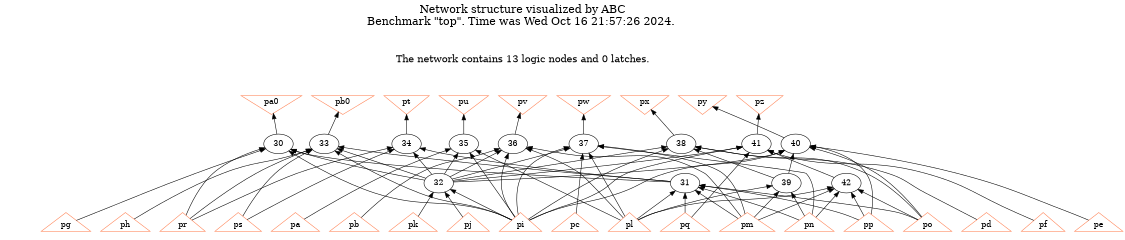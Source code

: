 # Network structure generated by ABC

digraph network {
size = "7.5,10";
center = true;
edge [dir = back];

{
  node [shape = plaintext];
  edge [style = invis];
  LevelTitle1 [label=""];
  LevelTitle2 [label=""];
  Level3 [label = ""];
  Level2 [label = ""];
  Level1 [label = ""];
  Level0 [label = ""];
  LevelTitle1 ->  LevelTitle2 ->  Level3 ->  Level2 ->  Level1 ->  Level0;
}

{
  rank = same;
  LevelTitle1;
  title1 [shape=plaintext,
          fontsize=20,
          fontname = "Times-Roman",
          label="Network structure visualized by ABC\nBenchmark \"top\". Time was Wed Oct 16 21:57:26 2024. "
         ];
}

{
  rank = same;
  LevelTitle2;
  title2 [shape=plaintext,
          fontsize=18,
          fontname = "Times-Roman",
          label="The network contains 13 logic nodes and 0 latches.\n"
         ];
}

{
  rank = same;
  Level3;
  Node20 [label = "pa0", shape = invtriangle, color = coral, fillcolor = coral];
  Node21 [label = "pb0", shape = invtriangle, color = coral, fillcolor = coral];
  Node22 [label = "pt", shape = invtriangle, color = coral, fillcolor = coral];
  Node23 [label = "pu", shape = invtriangle, color = coral, fillcolor = coral];
  Node24 [label = "pv", shape = invtriangle, color = coral, fillcolor = coral];
  Node25 [label = "pw", shape = invtriangle, color = coral, fillcolor = coral];
  Node26 [label = "px", shape = invtriangle, color = coral, fillcolor = coral];
  Node27 [label = "py", shape = invtriangle, color = coral, fillcolor = coral];
  Node28 [label = "pz", shape = invtriangle, color = coral, fillcolor = coral];
}

{
  rank = same;
  Level2;
  Node30 [label = "30\n", shape = ellipse];
  Node33 [label = "33\n", shape = ellipse];
  Node34 [label = "34\n", shape = ellipse];
  Node35 [label = "35\n", shape = ellipse];
  Node36 [label = "36\n", shape = ellipse];
  Node37 [label = "37\n", shape = ellipse];
  Node38 [label = "38\n", shape = ellipse];
  Node40 [label = "40\n", shape = ellipse];
  Node41 [label = "41\n", shape = ellipse];
}

{
  rank = same;
  Level1;
  Node31 [label = "31\n", shape = ellipse];
  Node32 [label = "32\n", shape = ellipse];
  Node39 [label = "39\n", shape = ellipse];
  Node42 [label = "42\n", shape = ellipse];
}

{
  rank = same;
  Level0;
  Node1 [label = "pp", shape = triangle, color = coral, fillcolor = coral];
  Node2 [label = "pq", shape = triangle, color = coral, fillcolor = coral];
  Node3 [label = "pr", shape = triangle, color = coral, fillcolor = coral];
  Node4 [label = "ps", shape = triangle, color = coral, fillcolor = coral];
  Node5 [label = "pa", shape = triangle, color = coral, fillcolor = coral];
  Node6 [label = "pb", shape = triangle, color = coral, fillcolor = coral];
  Node7 [label = "pc", shape = triangle, color = coral, fillcolor = coral];
  Node8 [label = "pd", shape = triangle, color = coral, fillcolor = coral];
  Node9 [label = "pe", shape = triangle, color = coral, fillcolor = coral];
  Node10 [label = "pf", shape = triangle, color = coral, fillcolor = coral];
  Node11 [label = "pg", shape = triangle, color = coral, fillcolor = coral];
  Node12 [label = "ph", shape = triangle, color = coral, fillcolor = coral];
  Node13 [label = "pi", shape = triangle, color = coral, fillcolor = coral];
  Node14 [label = "pj", shape = triangle, color = coral, fillcolor = coral];
  Node15 [label = "pk", shape = triangle, color = coral, fillcolor = coral];
  Node16 [label = "pl", shape = triangle, color = coral, fillcolor = coral];
  Node17 [label = "pm", shape = triangle, color = coral, fillcolor = coral];
  Node18 [label = "pn", shape = triangle, color = coral, fillcolor = coral];
  Node19 [label = "po", shape = triangle, color = coral, fillcolor = coral];
}

title1 -> title2 [style = invis];
title2 -> Node20 [style = invis];
title2 -> Node21 [style = invis];
title2 -> Node22 [style = invis];
title2 -> Node23 [style = invis];
title2 -> Node24 [style = invis];
title2 -> Node25 [style = invis];
title2 -> Node26 [style = invis];
title2 -> Node27 [style = invis];
title2 -> Node28 [style = invis];
Node20 -> Node21 [style = invis];
Node21 -> Node22 [style = invis];
Node22 -> Node23 [style = invis];
Node23 -> Node24 [style = invis];
Node24 -> Node25 [style = invis];
Node25 -> Node26 [style = invis];
Node26 -> Node27 [style = invis];
Node27 -> Node28 [style = invis];
Node20 -> Node30 [style = solid];
Node21 -> Node33 [style = solid];
Node22 -> Node34 [style = solid];
Node23 -> Node35 [style = solid];
Node24 -> Node36 [style = solid];
Node25 -> Node37 [style = solid];
Node26 -> Node38 [style = solid];
Node27 -> Node40 [style = solid];
Node28 -> Node41 [style = solid];
Node30 -> Node31 [style = solid];
Node30 -> Node32 [style = solid];
Node30 -> Node3 [style = solid];
Node30 -> Node11 [style = solid];
Node30 -> Node13 [style = solid];
Node31 -> Node1 [style = solid];
Node31 -> Node2 [style = solid];
Node31 -> Node16 [style = solid];
Node31 -> Node17 [style = solid];
Node31 -> Node18 [style = solid];
Node31 -> Node19 [style = solid];
Node32 -> Node13 [style = solid];
Node32 -> Node14 [style = solid];
Node32 -> Node15 [style = solid];
Node33 -> Node31 [style = solid];
Node33 -> Node32 [style = solid];
Node33 -> Node3 [style = solid];
Node33 -> Node4 [style = solid];
Node33 -> Node12 [style = solid];
Node33 -> Node13 [style = solid];
Node34 -> Node31 [style = solid];
Node34 -> Node32 [style = solid];
Node34 -> Node3 [style = solid];
Node34 -> Node4 [style = solid];
Node35 -> Node32 [style = solid];
Node35 -> Node5 [style = solid];
Node35 -> Node13 [style = solid];
Node35 -> Node16 [style = solid];
Node36 -> Node32 [style = solid];
Node36 -> Node6 [style = solid];
Node36 -> Node13 [style = solid];
Node36 -> Node16 [style = solid];
Node36 -> Node17 [style = solid];
Node37 -> Node32 [style = solid];
Node37 -> Node7 [style = solid];
Node37 -> Node13 [style = solid];
Node37 -> Node16 [style = solid];
Node37 -> Node17 [style = solid];
Node37 -> Node18 [style = solid];
Node38 -> Node39 [style = solid];
Node38 -> Node32 [style = solid];
Node38 -> Node8 [style = solid];
Node38 -> Node13 [style = solid];
Node38 -> Node19 [style = solid];
Node39 -> Node16 [style = solid];
Node39 -> Node17 [style = solid];
Node39 -> Node18 [style = solid];
Node40 -> Node39 [style = solid];
Node40 -> Node32 [style = solid];
Node40 -> Node1 [style = solid];
Node40 -> Node9 [style = solid];
Node40 -> Node13 [style = solid];
Node40 -> Node19 [style = solid];
Node41 -> Node42 [style = solid];
Node41 -> Node32 [style = solid];
Node41 -> Node2 [style = solid];
Node41 -> Node10 [style = solid];
Node41 -> Node13 [style = solid];
Node42 -> Node1 [style = solid];
Node42 -> Node16 [style = solid];
Node42 -> Node17 [style = solid];
Node42 -> Node18 [style = solid];
Node42 -> Node19 [style = solid];
}

